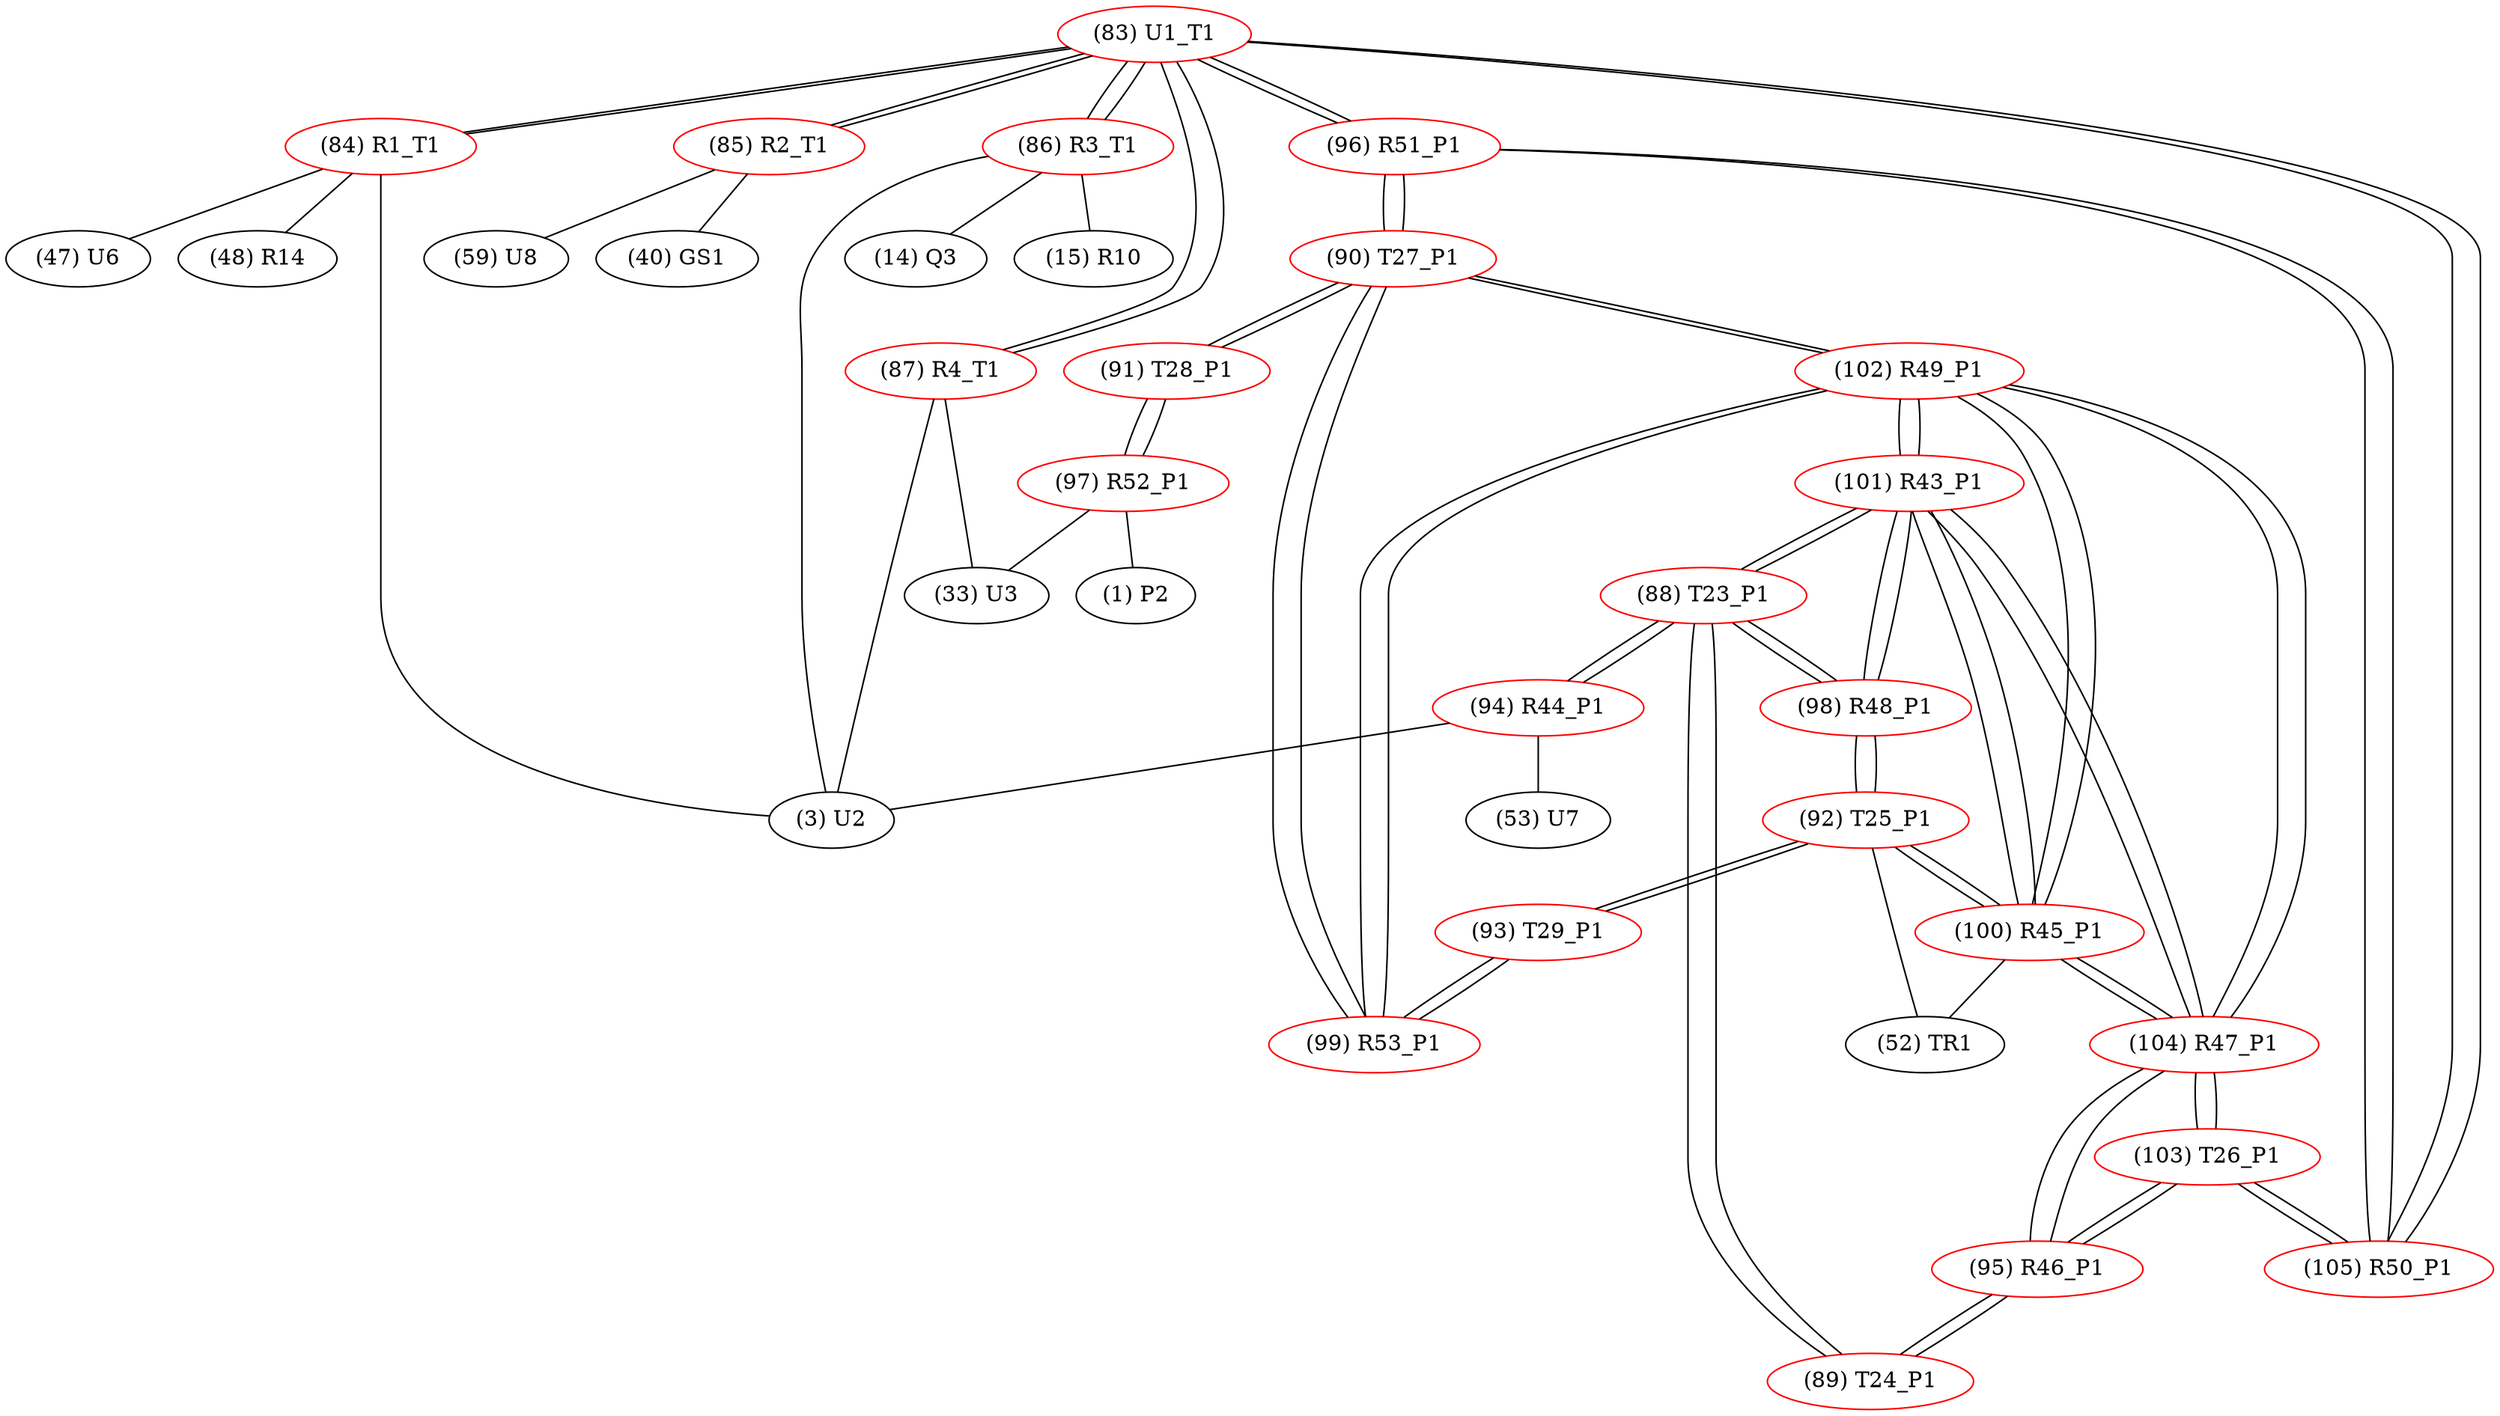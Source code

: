 graph {
	83 [label="(83) U1_T1" color=red]
	84 [label="(84) R1_T1"]
	85 [label="(85) R2_T1"]
	86 [label="(86) R3_T1"]
	87 [label="(87) R4_T1"]
	96 [label="(96) R51_P1"]
	105 [label="(105) R50_P1"]
	84 [label="(84) R1_T1" color=red]
	47 [label="(47) U6"]
	48 [label="(48) R14"]
	3 [label="(3) U2"]
	83 [label="(83) U1_T1"]
	85 [label="(85) R2_T1" color=red]
	59 [label="(59) U8"]
	40 [label="(40) GS1"]
	83 [label="(83) U1_T1"]
	86 [label="(86) R3_T1" color=red]
	3 [label="(3) U2"]
	14 [label="(14) Q3"]
	15 [label="(15) R10"]
	83 [label="(83) U1_T1"]
	87 [label="(87) R4_T1" color=red]
	33 [label="(33) U3"]
	3 [label="(3) U2"]
	83 [label="(83) U1_T1"]
	88 [label="(88) T23_P1" color=red]
	98 [label="(98) R48_P1"]
	101 [label="(101) R43_P1"]
	89 [label="(89) T24_P1"]
	94 [label="(94) R44_P1"]
	89 [label="(89) T24_P1" color=red]
	95 [label="(95) R46_P1"]
	88 [label="(88) T23_P1"]
	90 [label="(90) T27_P1" color=red]
	96 [label="(96) R51_P1"]
	91 [label="(91) T28_P1"]
	99 [label="(99) R53_P1"]
	102 [label="(102) R49_P1"]
	91 [label="(91) T28_P1" color=red]
	97 [label="(97) R52_P1"]
	90 [label="(90) T27_P1"]
	92 [label="(92) T25_P1" color=red]
	93 [label="(93) T29_P1"]
	98 [label="(98) R48_P1"]
	100 [label="(100) R45_P1"]
	52 [label="(52) TR1"]
	93 [label="(93) T29_P1" color=red]
	92 [label="(92) T25_P1"]
	99 [label="(99) R53_P1"]
	94 [label="(94) R44_P1" color=red]
	3 [label="(3) U2"]
	53 [label="(53) U7"]
	88 [label="(88) T23_P1"]
	95 [label="(95) R46_P1" color=red]
	103 [label="(103) T26_P1"]
	104 [label="(104) R47_P1"]
	89 [label="(89) T24_P1"]
	96 [label="(96) R51_P1" color=red]
	90 [label="(90) T27_P1"]
	105 [label="(105) R50_P1"]
	83 [label="(83) U1_T1"]
	97 [label="(97) R52_P1" color=red]
	33 [label="(33) U3"]
	1 [label="(1) P2"]
	91 [label="(91) T28_P1"]
	98 [label="(98) R48_P1" color=red]
	92 [label="(92) T25_P1"]
	88 [label="(88) T23_P1"]
	101 [label="(101) R43_P1"]
	99 [label="(99) R53_P1" color=red]
	93 [label="(93) T29_P1"]
	90 [label="(90) T27_P1"]
	102 [label="(102) R49_P1"]
	100 [label="(100) R45_P1" color=red]
	104 [label="(104) R47_P1"]
	101 [label="(101) R43_P1"]
	102 [label="(102) R49_P1"]
	92 [label="(92) T25_P1"]
	52 [label="(52) TR1"]
	101 [label="(101) R43_P1" color=red]
	98 [label="(98) R48_P1"]
	88 [label="(88) T23_P1"]
	104 [label="(104) R47_P1"]
	100 [label="(100) R45_P1"]
	102 [label="(102) R49_P1"]
	102 [label="(102) R49_P1" color=red]
	104 [label="(104) R47_P1"]
	100 [label="(100) R45_P1"]
	101 [label="(101) R43_P1"]
	90 [label="(90) T27_P1"]
	99 [label="(99) R53_P1"]
	103 [label="(103) T26_P1" color=red]
	105 [label="(105) R50_P1"]
	95 [label="(95) R46_P1"]
	104 [label="(104) R47_P1"]
	104 [label="(104) R47_P1" color=red]
	100 [label="(100) R45_P1"]
	101 [label="(101) R43_P1"]
	102 [label="(102) R49_P1"]
	103 [label="(103) T26_P1"]
	95 [label="(95) R46_P1"]
	105 [label="(105) R50_P1" color=red]
	103 [label="(103) T26_P1"]
	96 [label="(96) R51_P1"]
	83 [label="(83) U1_T1"]
	83 -- 84
	83 -- 85
	83 -- 86
	83 -- 87
	83 -- 96
	83 -- 105
	84 -- 47
	84 -- 48
	84 -- 3
	84 -- 83
	85 -- 59
	85 -- 40
	85 -- 83
	86 -- 3
	86 -- 14
	86 -- 15
	86 -- 83
	87 -- 33
	87 -- 3
	87 -- 83
	88 -- 98
	88 -- 101
	88 -- 89
	88 -- 94
	89 -- 95
	89 -- 88
	90 -- 96
	90 -- 91
	90 -- 99
	90 -- 102
	91 -- 97
	91 -- 90
	92 -- 93
	92 -- 98
	92 -- 100
	92 -- 52
	93 -- 92
	93 -- 99
	94 -- 3
	94 -- 53
	94 -- 88
	95 -- 103
	95 -- 104
	95 -- 89
	96 -- 90
	96 -- 105
	96 -- 83
	97 -- 33
	97 -- 1
	97 -- 91
	98 -- 92
	98 -- 88
	98 -- 101
	99 -- 93
	99 -- 90
	99 -- 102
	100 -- 104
	100 -- 101
	100 -- 102
	100 -- 92
	100 -- 52
	101 -- 98
	101 -- 88
	101 -- 104
	101 -- 100
	101 -- 102
	102 -- 104
	102 -- 100
	102 -- 101
	102 -- 90
	102 -- 99
	103 -- 105
	103 -- 95
	103 -- 104
	104 -- 100
	104 -- 101
	104 -- 102
	104 -- 103
	104 -- 95
	105 -- 103
	105 -- 96
	105 -- 83
}